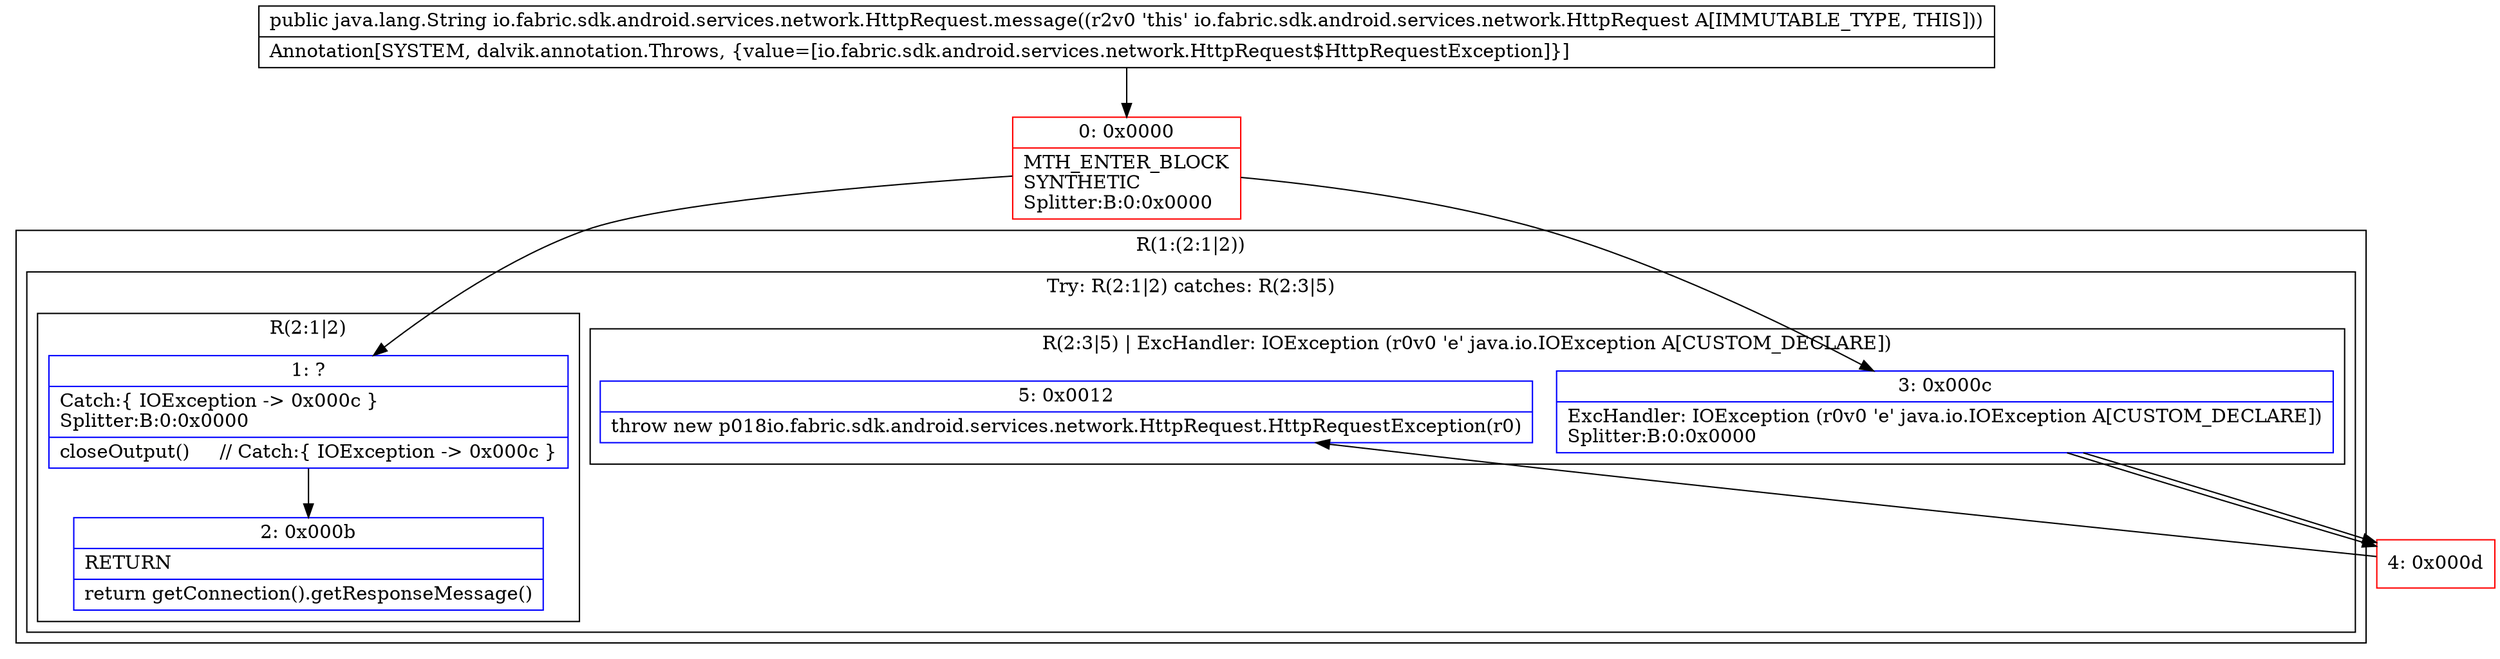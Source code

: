 digraph "CFG forio.fabric.sdk.android.services.network.HttpRequest.message()Ljava\/lang\/String;" {
subgraph cluster_Region_157691212 {
label = "R(1:(2:1|2))";
node [shape=record,color=blue];
subgraph cluster_TryCatchRegion_1470843174 {
label = "Try: R(2:1|2) catches: R(2:3|5)";
node [shape=record,color=blue];
subgraph cluster_Region_2067455213 {
label = "R(2:1|2)";
node [shape=record,color=blue];
Node_1 [shape=record,label="{1\:\ ?|Catch:\{ IOException \-\> 0x000c \}\lSplitter:B:0:0x0000\l|closeOutput()     \/\/ Catch:\{ IOException \-\> 0x000c \}\l}"];
Node_2 [shape=record,label="{2\:\ 0x000b|RETURN\l|return getConnection().getResponseMessage()\l}"];
}
subgraph cluster_Region_512881521 {
label = "R(2:3|5) | ExcHandler: IOException (r0v0 'e' java.io.IOException A[CUSTOM_DECLARE])\l";
node [shape=record,color=blue];
Node_3 [shape=record,label="{3\:\ 0x000c|ExcHandler: IOException (r0v0 'e' java.io.IOException A[CUSTOM_DECLARE])\lSplitter:B:0:0x0000\l}"];
Node_5 [shape=record,label="{5\:\ 0x0012|throw new p018io.fabric.sdk.android.services.network.HttpRequest.HttpRequestException(r0)\l}"];
}
}
}
subgraph cluster_Region_512881521 {
label = "R(2:3|5) | ExcHandler: IOException (r0v0 'e' java.io.IOException A[CUSTOM_DECLARE])\l";
node [shape=record,color=blue];
Node_3 [shape=record,label="{3\:\ 0x000c|ExcHandler: IOException (r0v0 'e' java.io.IOException A[CUSTOM_DECLARE])\lSplitter:B:0:0x0000\l}"];
Node_5 [shape=record,label="{5\:\ 0x0012|throw new p018io.fabric.sdk.android.services.network.HttpRequest.HttpRequestException(r0)\l}"];
}
Node_0 [shape=record,color=red,label="{0\:\ 0x0000|MTH_ENTER_BLOCK\lSYNTHETIC\lSplitter:B:0:0x0000\l}"];
Node_4 [shape=record,color=red,label="{4\:\ 0x000d}"];
MethodNode[shape=record,label="{public java.lang.String io.fabric.sdk.android.services.network.HttpRequest.message((r2v0 'this' io.fabric.sdk.android.services.network.HttpRequest A[IMMUTABLE_TYPE, THIS]))  | Annotation[SYSTEM, dalvik.annotation.Throws, \{value=[io.fabric.sdk.android.services.network.HttpRequest$HttpRequestException]\}]\l}"];
MethodNode -> Node_0;
Node_1 -> Node_2;
Node_3 -> Node_4;
Node_3 -> Node_4;
Node_0 -> Node_1;
Node_0 -> Node_3;
Node_4 -> Node_5;
}

